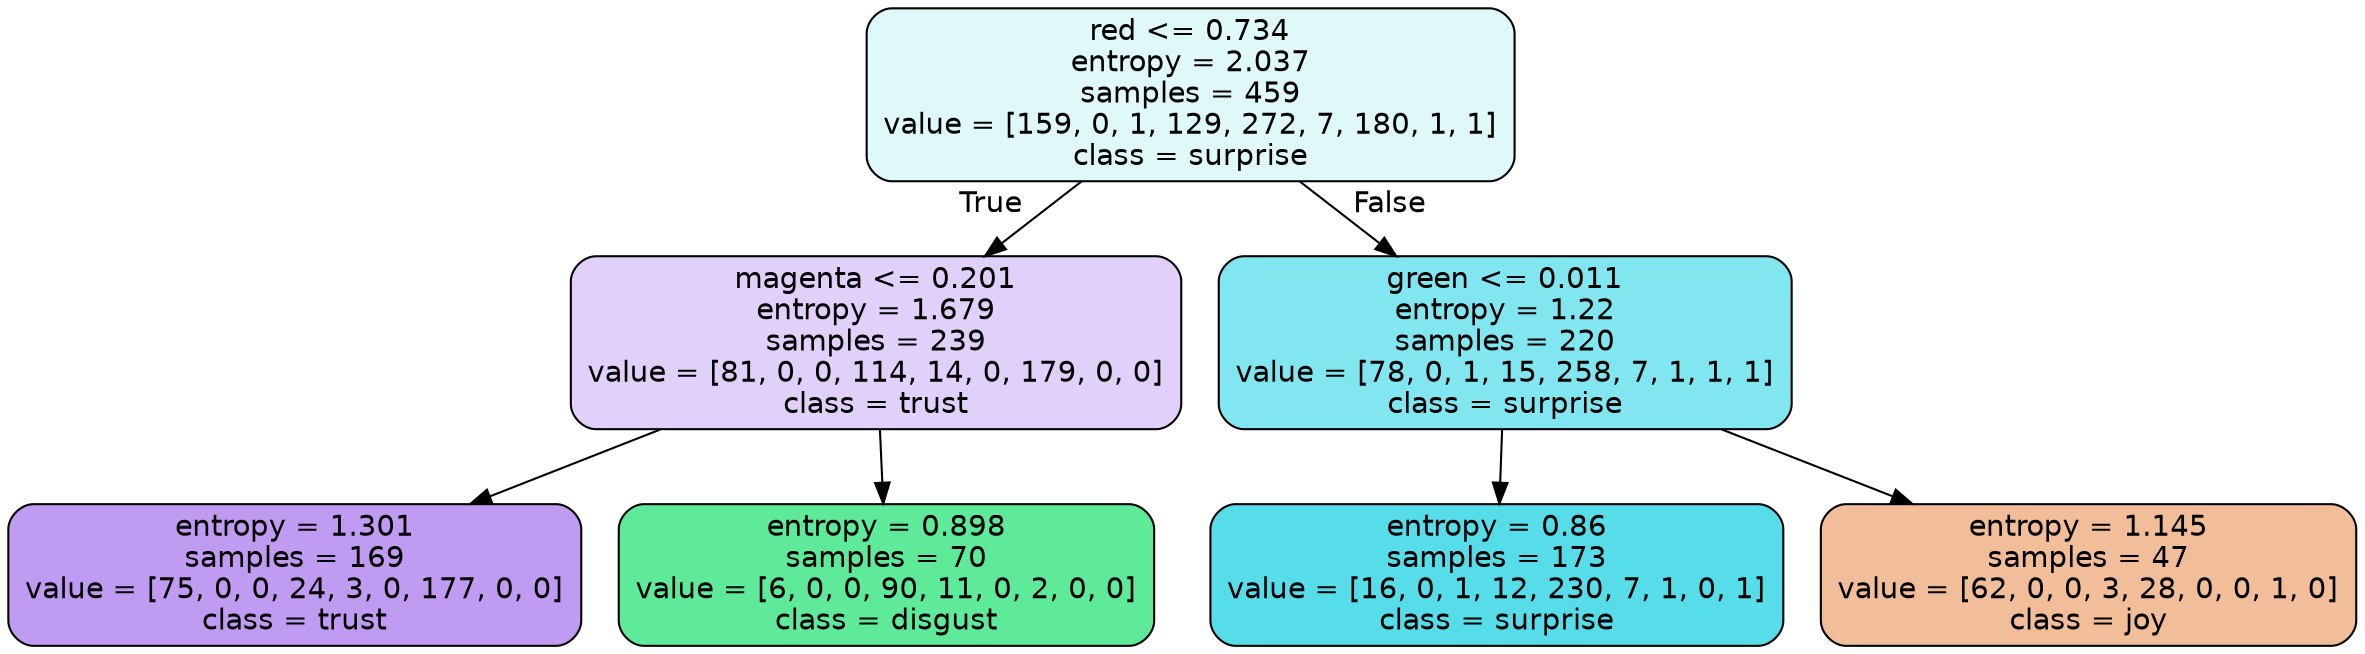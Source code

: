 digraph Tree {
node [shape=box, style="filled, rounded", color="black", fontname=helvetica] ;
edge [fontname=helvetica] ;
0 [label="red <= 0.734\nentropy = 2.037\nsamples = 459\nvalue = [159, 0, 1, 129, 272, 7, 180, 1, 1]\nclass = surprise", fillcolor="#39d7e529"] ;
1 [label="magenta <= 0.201\nentropy = 1.679\nsamples = 239\nvalue = [81, 0, 0, 114, 14, 0, 179, 0, 0]\nclass = trust", fillcolor="#8139e53c"] ;
0 -> 1 [labeldistance=2.5, labelangle=45, headlabel="True"] ;
2 [label="entropy = 1.301\nsamples = 169\nvalue = [75, 0, 0, 24, 3, 0, 177, 0, 0]\nclass = trust", fillcolor="#8139e580"] ;
1 -> 2 ;
3 [label="entropy = 0.898\nsamples = 70\nvalue = [6, 0, 0, 90, 11, 0, 2, 0, 0]\nclass = disgust", fillcolor="#39e581ce"] ;
1 -> 3 ;
4 [label="green <= 0.011\nentropy = 1.22\nsamples = 220\nvalue = [78, 0, 1, 15, 258, 7, 1, 1, 1]\nclass = surprise", fillcolor="#39d7e5a2"] ;
0 -> 4 [labeldistance=2.5, labelangle=-45, headlabel="False"] ;
5 [label="entropy = 0.86\nsamples = 173\nvalue = [16, 0, 1, 12, 230, 7, 1, 0, 1]\nclass = surprise", fillcolor="#39d7e5d9"] ;
4 -> 5 ;
6 [label="entropy = 1.145\nsamples = 47\nvalue = [62, 0, 0, 3, 28, 0, 0, 1, 0]\nclass = joy", fillcolor="#e5813983"] ;
4 -> 6 ;
}